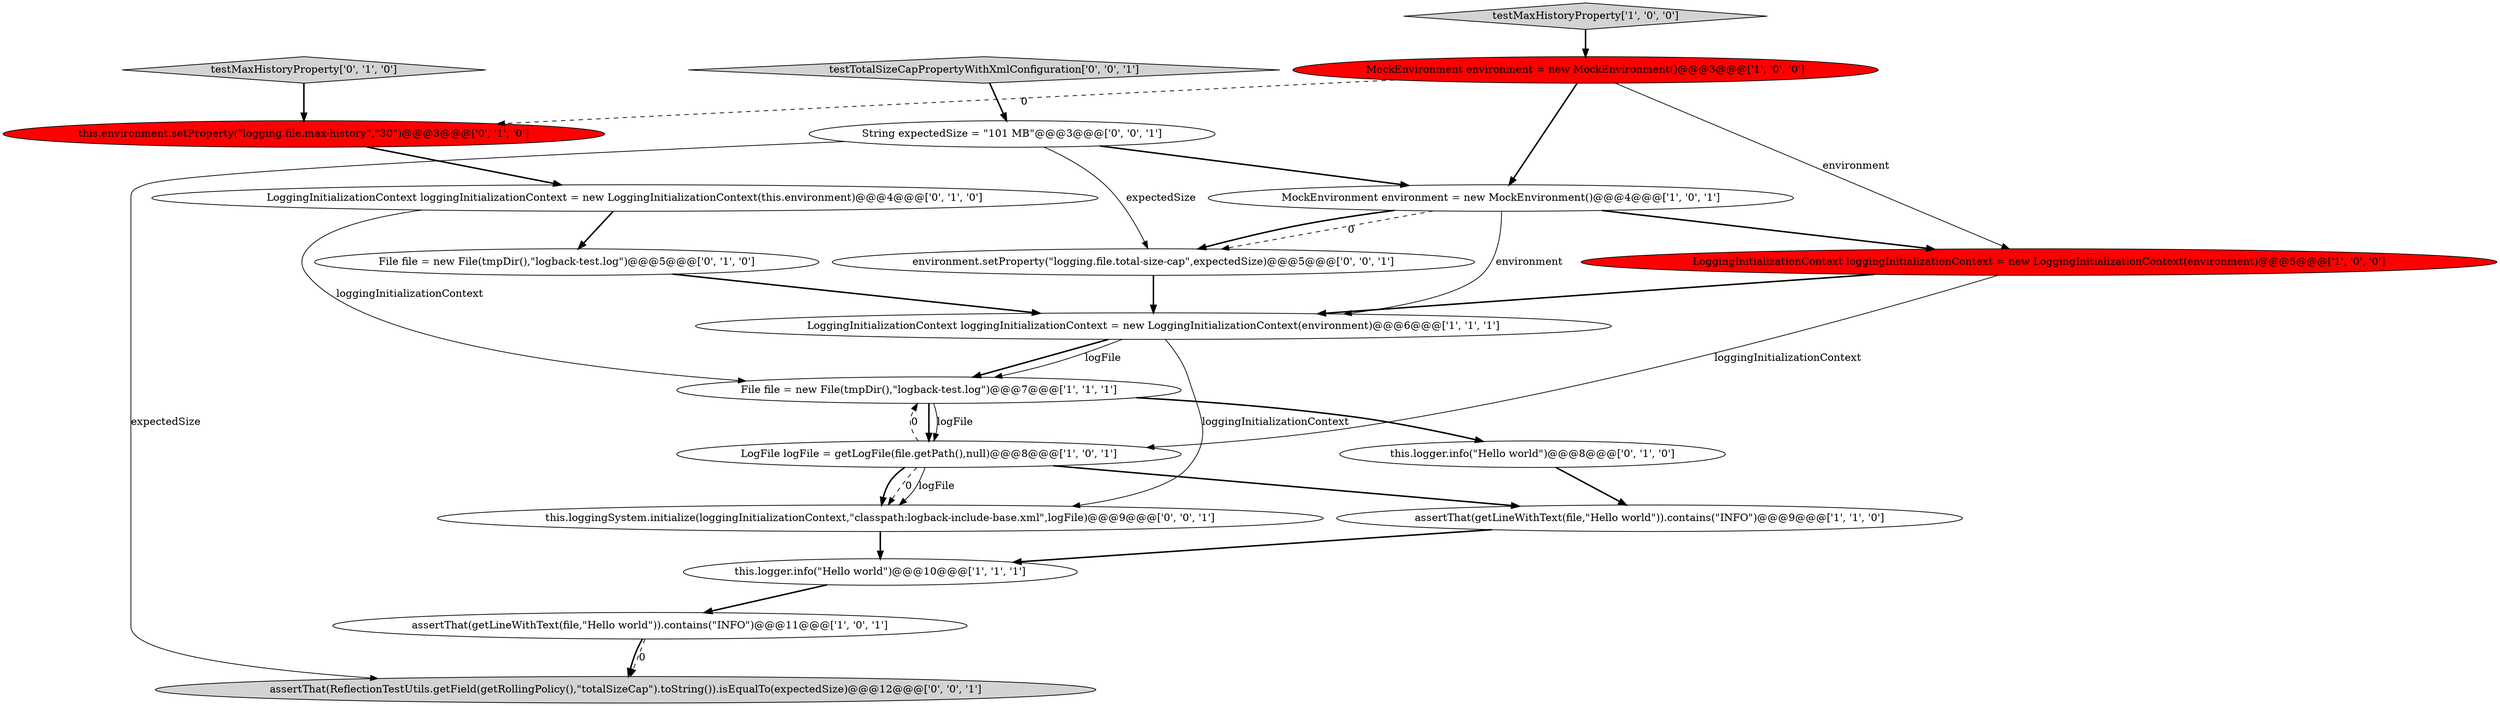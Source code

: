 digraph {
16 [style = filled, label = "testTotalSizeCapPropertyWithXmlConfiguration['0', '0', '1']", fillcolor = lightgray, shape = diamond image = "AAA0AAABBB3BBB"];
6 [style = filled, label = "LoggingInitializationContext loggingInitializationContext = new LoggingInitializationContext(environment)@@@5@@@['1', '0', '0']", fillcolor = red, shape = ellipse image = "AAA1AAABBB1BBB"];
4 [style = filled, label = "MockEnvironment environment = new MockEnvironment()@@@3@@@['1', '0', '0']", fillcolor = red, shape = ellipse image = "AAA1AAABBB1BBB"];
13 [style = filled, label = "testMaxHistoryProperty['0', '1', '0']", fillcolor = lightgray, shape = diamond image = "AAA0AAABBB2BBB"];
18 [style = filled, label = "String expectedSize = \"101 MB\"@@@3@@@['0', '0', '1']", fillcolor = white, shape = ellipse image = "AAA0AAABBB3BBB"];
14 [style = filled, label = "this.logger.info(\"Hello world\")@@@8@@@['0', '1', '0']", fillcolor = white, shape = ellipse image = "AAA0AAABBB2BBB"];
19 [style = filled, label = "assertThat(ReflectionTestUtils.getField(getRollingPolicy(),\"totalSizeCap\").toString()).isEqualTo(expectedSize)@@@12@@@['0', '0', '1']", fillcolor = lightgray, shape = ellipse image = "AAA0AAABBB3BBB"];
1 [style = filled, label = "testMaxHistoryProperty['1', '0', '0']", fillcolor = lightgray, shape = diamond image = "AAA0AAABBB1BBB"];
7 [style = filled, label = "LogFile logFile = getLogFile(file.getPath(),null)@@@8@@@['1', '0', '1']", fillcolor = white, shape = ellipse image = "AAA0AAABBB1BBB"];
15 [style = filled, label = "environment.setProperty(\"logging.file.total-size-cap\",expectedSize)@@@5@@@['0', '0', '1']", fillcolor = white, shape = ellipse image = "AAA0AAABBB3BBB"];
17 [style = filled, label = "this.loggingSystem.initialize(loggingInitializationContext,\"classpath:logback-include-base.xml\",logFile)@@@9@@@['0', '0', '1']", fillcolor = white, shape = ellipse image = "AAA0AAABBB3BBB"];
12 [style = filled, label = "File file = new File(tmpDir(),\"logback-test.log\")@@@5@@@['0', '1', '0']", fillcolor = white, shape = ellipse image = "AAA0AAABBB2BBB"];
2 [style = filled, label = "MockEnvironment environment = new MockEnvironment()@@@4@@@['1', '0', '1']", fillcolor = white, shape = ellipse image = "AAA0AAABBB1BBB"];
10 [style = filled, label = "LoggingInitializationContext loggingInitializationContext = new LoggingInitializationContext(this.environment)@@@4@@@['0', '1', '0']", fillcolor = white, shape = ellipse image = "AAA0AAABBB2BBB"];
11 [style = filled, label = "this.environment.setProperty(\"logging.file.max-history\",\"30\")@@@3@@@['0', '1', '0']", fillcolor = red, shape = ellipse image = "AAA1AAABBB2BBB"];
9 [style = filled, label = "LoggingInitializationContext loggingInitializationContext = new LoggingInitializationContext(environment)@@@6@@@['1', '1', '1']", fillcolor = white, shape = ellipse image = "AAA0AAABBB1BBB"];
3 [style = filled, label = "assertThat(getLineWithText(file,\"Hello world\")).contains(\"INFO\")@@@11@@@['1', '0', '1']", fillcolor = white, shape = ellipse image = "AAA0AAABBB1BBB"];
5 [style = filled, label = "assertThat(getLineWithText(file,\"Hello world\")).contains(\"INFO\")@@@9@@@['1', '1', '0']", fillcolor = white, shape = ellipse image = "AAA0AAABBB1BBB"];
8 [style = filled, label = "this.logger.info(\"Hello world\")@@@10@@@['1', '1', '1']", fillcolor = white, shape = ellipse image = "AAA0AAABBB1BBB"];
0 [style = filled, label = "File file = new File(tmpDir(),\"logback-test.log\")@@@7@@@['1', '1', '1']", fillcolor = white, shape = ellipse image = "AAA0AAABBB1BBB"];
17->8 [style = bold, label=""];
5->8 [style = bold, label=""];
1->4 [style = bold, label=""];
16->18 [style = bold, label=""];
7->17 [style = bold, label=""];
9->0 [style = bold, label=""];
9->0 [style = solid, label="logFile"];
6->7 [style = solid, label="loggingInitializationContext"];
7->17 [style = dashed, label="0"];
2->6 [style = bold, label=""];
4->6 [style = solid, label="environment"];
8->3 [style = bold, label=""];
7->17 [style = solid, label="logFile"];
9->17 [style = solid, label="loggingInitializationContext"];
2->9 [style = solid, label="environment"];
4->2 [style = bold, label=""];
18->2 [style = bold, label=""];
7->0 [style = dashed, label="0"];
12->9 [style = bold, label=""];
13->11 [style = bold, label=""];
10->0 [style = solid, label="loggingInitializationContext"];
0->7 [style = bold, label=""];
2->15 [style = dashed, label="0"];
3->19 [style = dashed, label="0"];
18->15 [style = solid, label="expectedSize"];
7->5 [style = bold, label=""];
0->14 [style = bold, label=""];
3->19 [style = bold, label=""];
11->10 [style = bold, label=""];
10->12 [style = bold, label=""];
15->9 [style = bold, label=""];
2->15 [style = bold, label=""];
4->11 [style = dashed, label="0"];
6->9 [style = bold, label=""];
0->7 [style = solid, label="logFile"];
18->19 [style = solid, label="expectedSize"];
14->5 [style = bold, label=""];
}
